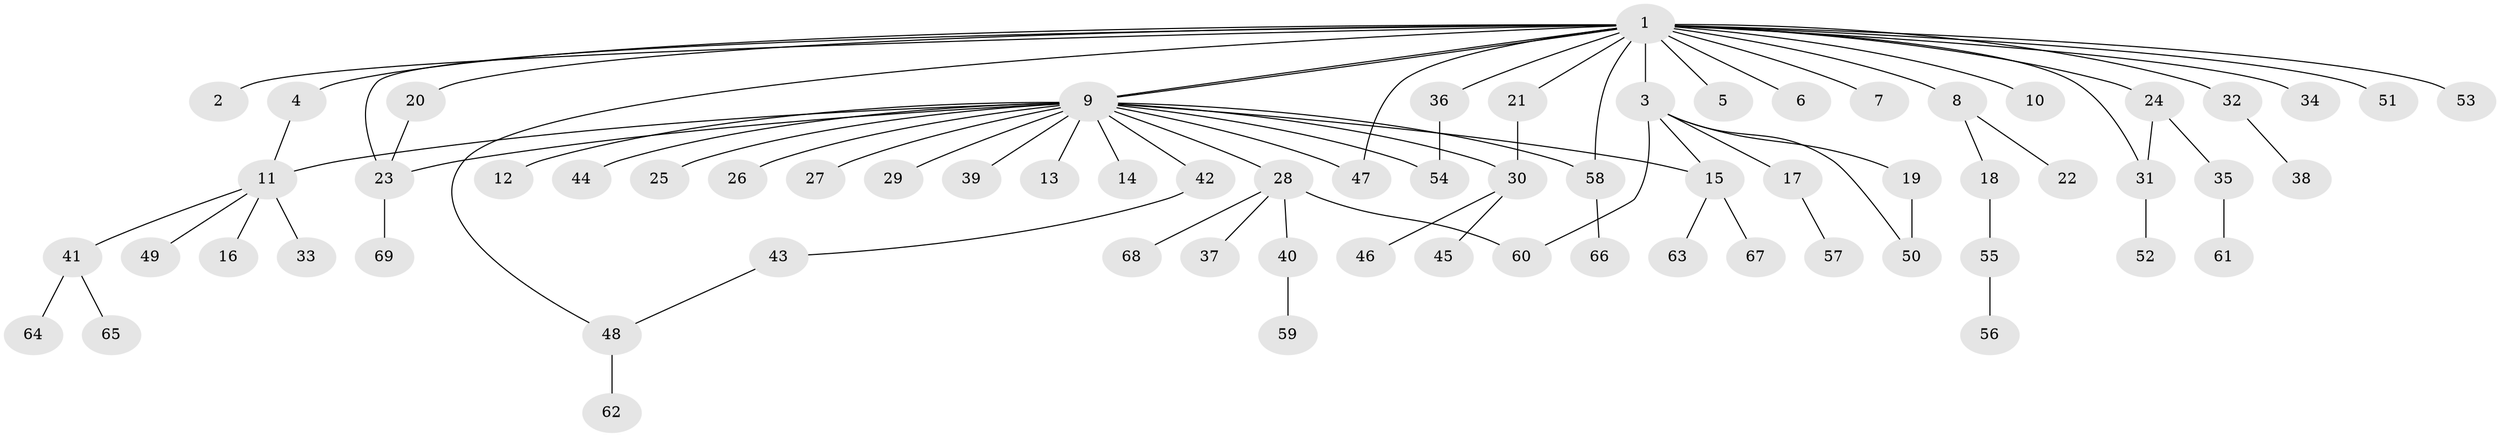 // Generated by graph-tools (version 1.1) at 2025/14/03/09/25 04:14:34]
// undirected, 69 vertices, 81 edges
graph export_dot {
graph [start="1"]
  node [color=gray90,style=filled];
  1;
  2;
  3;
  4;
  5;
  6;
  7;
  8;
  9;
  10;
  11;
  12;
  13;
  14;
  15;
  16;
  17;
  18;
  19;
  20;
  21;
  22;
  23;
  24;
  25;
  26;
  27;
  28;
  29;
  30;
  31;
  32;
  33;
  34;
  35;
  36;
  37;
  38;
  39;
  40;
  41;
  42;
  43;
  44;
  45;
  46;
  47;
  48;
  49;
  50;
  51;
  52;
  53;
  54;
  55;
  56;
  57;
  58;
  59;
  60;
  61;
  62;
  63;
  64;
  65;
  66;
  67;
  68;
  69;
  1 -- 2;
  1 -- 3;
  1 -- 4;
  1 -- 5;
  1 -- 6;
  1 -- 7;
  1 -- 8;
  1 -- 9;
  1 -- 9;
  1 -- 10;
  1 -- 20;
  1 -- 21;
  1 -- 23;
  1 -- 24;
  1 -- 31;
  1 -- 32;
  1 -- 34;
  1 -- 36;
  1 -- 47;
  1 -- 48;
  1 -- 51;
  1 -- 53;
  1 -- 58;
  3 -- 15;
  3 -- 17;
  3 -- 19;
  3 -- 50;
  3 -- 60;
  4 -- 11;
  8 -- 18;
  8 -- 22;
  9 -- 11;
  9 -- 12;
  9 -- 13;
  9 -- 14;
  9 -- 15;
  9 -- 23;
  9 -- 25;
  9 -- 26;
  9 -- 27;
  9 -- 28;
  9 -- 29;
  9 -- 30;
  9 -- 39;
  9 -- 42;
  9 -- 44;
  9 -- 47;
  9 -- 54;
  9 -- 58;
  11 -- 16;
  11 -- 33;
  11 -- 41;
  11 -- 49;
  15 -- 63;
  15 -- 67;
  17 -- 57;
  18 -- 55;
  19 -- 50;
  20 -- 23;
  21 -- 30;
  23 -- 69;
  24 -- 31;
  24 -- 35;
  28 -- 37;
  28 -- 40;
  28 -- 60;
  28 -- 68;
  30 -- 45;
  30 -- 46;
  31 -- 52;
  32 -- 38;
  35 -- 61;
  36 -- 54;
  40 -- 59;
  41 -- 64;
  41 -- 65;
  42 -- 43;
  43 -- 48;
  48 -- 62;
  55 -- 56;
  58 -- 66;
}
